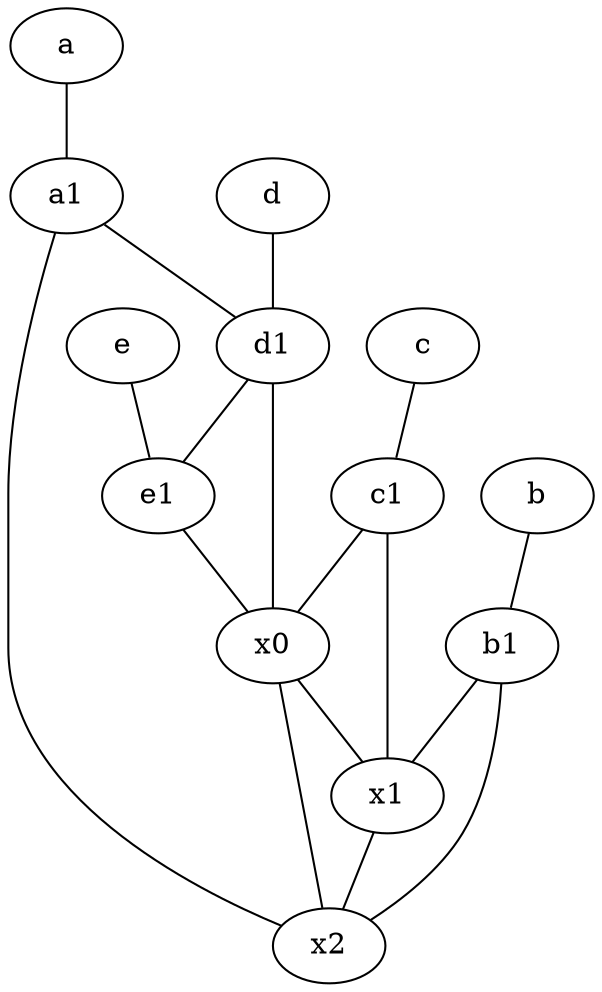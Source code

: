 graph {
	node [labelfontsize=50]
	c1 [labelfontsize=50 pos="4.5,3!"]
	a1 [labelfontsize=50 pos="8,3!"]
	x2 [labelfontsize=50]
	e1 [labelfontsize=50 pos="7,7!"]
	a [labelfontsize=50 pos="8,2!"]
	x0 [labelfontsize=50]
	c [labelfontsize=50 pos="4.5,2!"]
	e [labelfontsize=50 pos="7,9!"]
	x1 [labelfontsize=50]
	b [labelfontsize=50 pos="10,4!"]
	b1 [labelfontsize=50 pos="9,4!"]
	d1 [labelfontsize=50 pos="3,5!"]
	d [labelfontsize=50 pos="2,5!"]
	a1 -- d1
	c1 -- x1
	d1 -- e1
	x0 -- x1
	a1 -- x2
	e1 -- x0
	b -- b1
	c1 -- x0
	a -- a1
	d1 -- x0
	e -- e1
	b1 -- x1
	b1 -- x2
	x1 -- x2
	d -- d1
	c -- c1
	x0 -- x2
}
